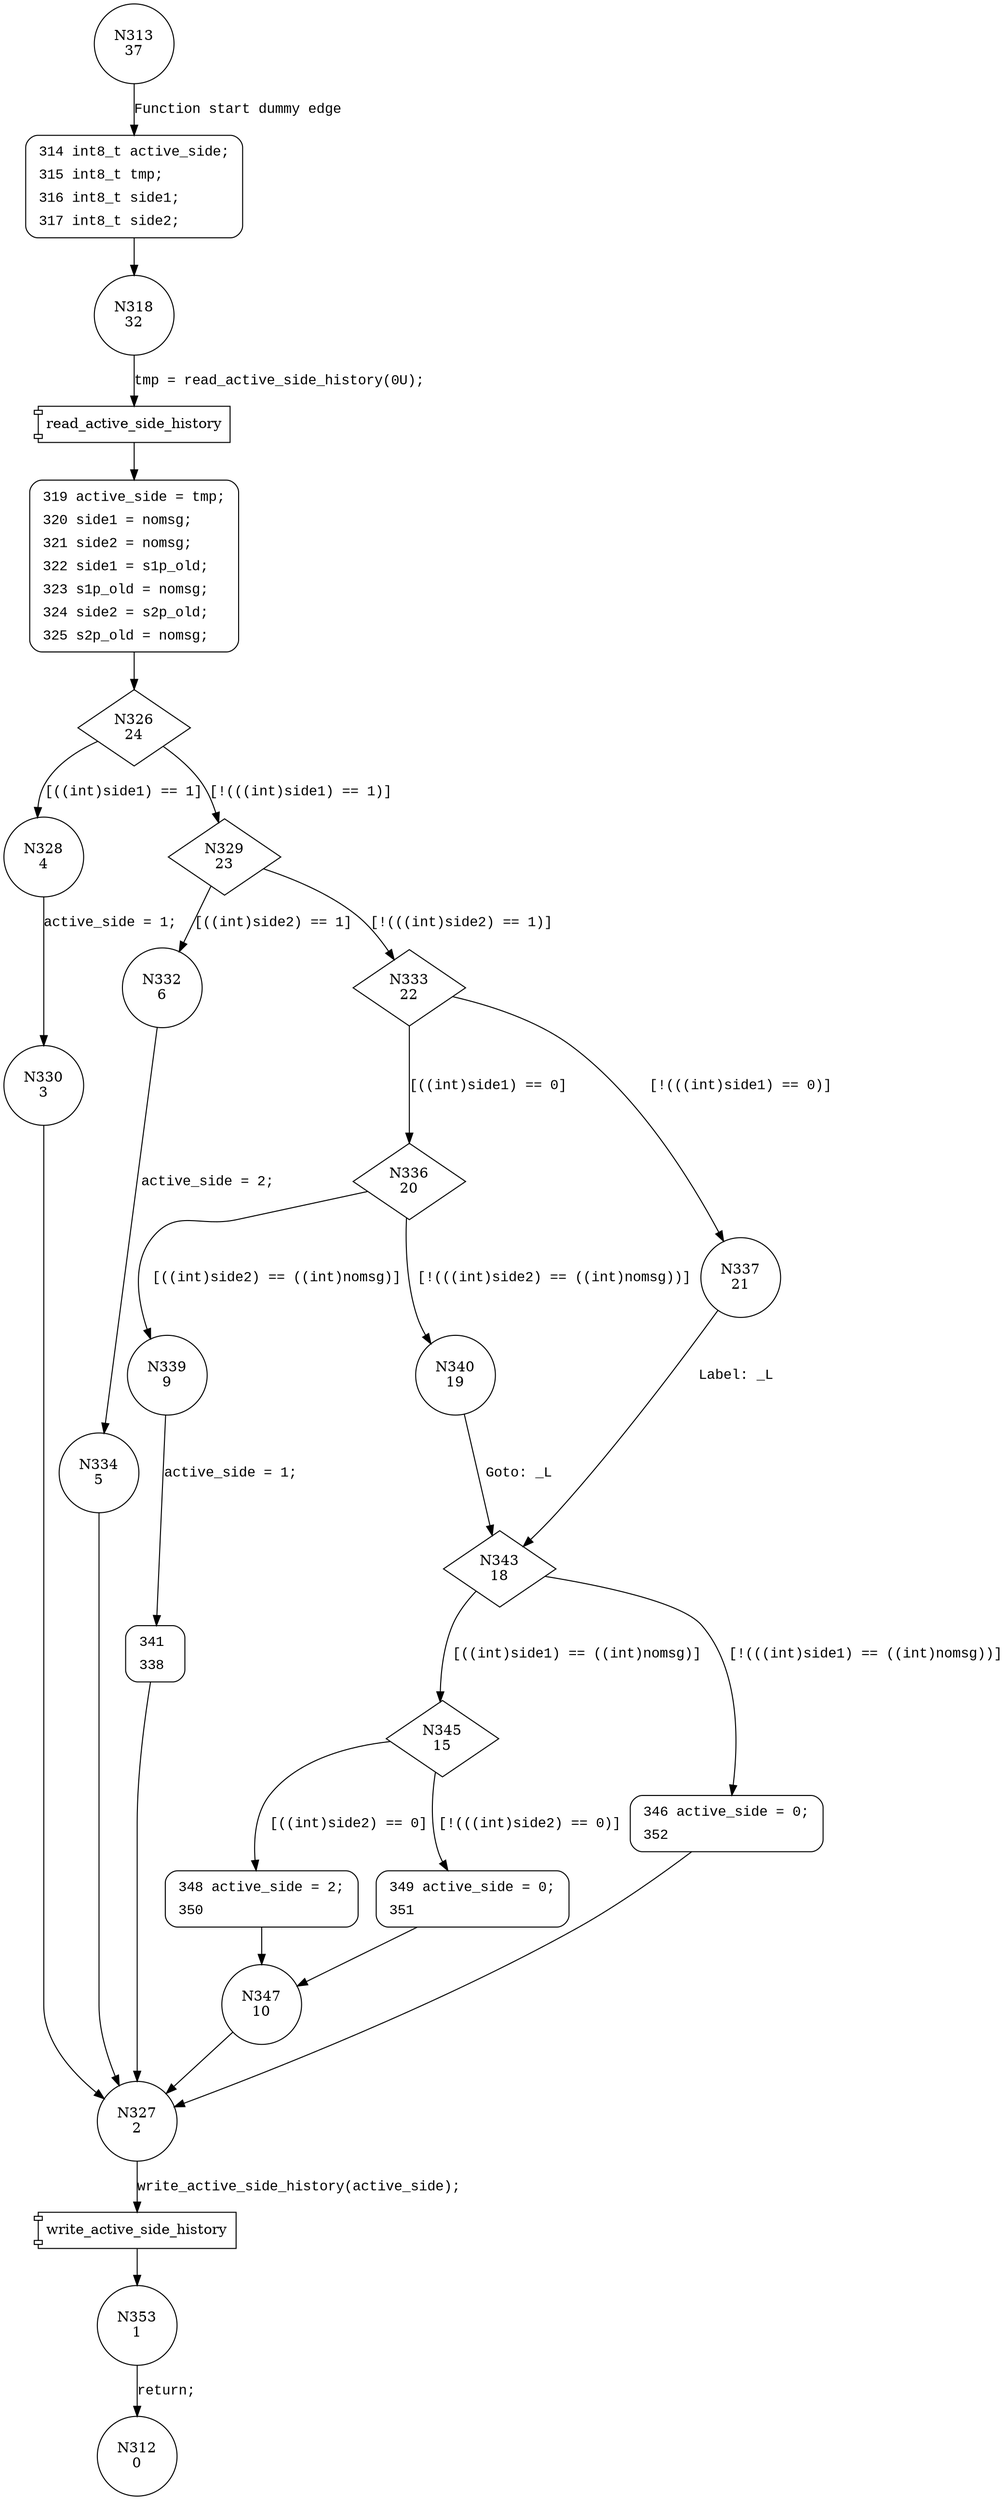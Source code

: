 digraph Pendulum_prism_task_each_pals_period {
313 [shape="circle" label="N313\n37"]
314 [shape="circle" label="N314\n36"]
318 [shape="circle" label="N318\n32"]
319 [shape="circle" label="N319\n31"]
326 [shape="diamond" label="N326\n24"]
328 [shape="circle" label="N328\n4"]
329 [shape="diamond" label="N329\n23"]
332 [shape="circle" label="N332\n6"]
333 [shape="diamond" label="N333\n22"]
336 [shape="diamond" label="N336\n20"]
337 [shape="circle" label="N337\n21"]
343 [shape="diamond" label="N343\n18"]
345 [shape="diamond" label="N345\n15"]
346 [shape="circle" label="N346\n17"]
327 [shape="circle" label="N327\n2"]
353 [shape="circle" label="N353\n1"]
348 [shape="circle" label="N348\n12"]
349 [shape="circle" label="N349\n14"]
347 [shape="circle" label="N347\n10"]
339 [shape="circle" label="N339\n9"]
340 [shape="circle" label="N340\n19"]
341 [shape="circle" label="N341\n8"]
334 [shape="circle" label="N334\n5"]
330 [shape="circle" label="N330\n3"]
312 [shape="circle" label="N312\n0"]
314 [style="filled,bold" penwidth="1" fillcolor="white" fontname="Courier New" shape="Mrecord" label=<<table border="0" cellborder="0" cellpadding="3" bgcolor="white"><tr><td align="right">314</td><td align="left">int8_t active_side;</td></tr><tr><td align="right">315</td><td align="left">int8_t tmp;</td></tr><tr><td align="right">316</td><td align="left">int8_t side1;</td></tr><tr><td align="right">317</td><td align="left">int8_t side2;</td></tr></table>>]
314 -> 318[label=""]
319 [style="filled,bold" penwidth="1" fillcolor="white" fontname="Courier New" shape="Mrecord" label=<<table border="0" cellborder="0" cellpadding="3" bgcolor="white"><tr><td align="right">319</td><td align="left">active_side = tmp;</td></tr><tr><td align="right">320</td><td align="left">side1 = nomsg;</td></tr><tr><td align="right">321</td><td align="left">side2 = nomsg;</td></tr><tr><td align="right">322</td><td align="left">side1 = s1p_old;</td></tr><tr><td align="right">323</td><td align="left">s1p_old = nomsg;</td></tr><tr><td align="right">324</td><td align="left">side2 = s2p_old;</td></tr><tr><td align="right">325</td><td align="left">s2p_old = nomsg;</td></tr></table>>]
319 -> 326[label=""]
346 [style="filled,bold" penwidth="1" fillcolor="white" fontname="Courier New" shape="Mrecord" label=<<table border="0" cellborder="0" cellpadding="3" bgcolor="white"><tr><td align="right">346</td><td align="left">active_side = 0;</td></tr><tr><td align="right">352</td><td align="left"></td></tr></table>>]
346 -> 327[label=""]
349 [style="filled,bold" penwidth="1" fillcolor="white" fontname="Courier New" shape="Mrecord" label=<<table border="0" cellborder="0" cellpadding="3" bgcolor="white"><tr><td align="right">349</td><td align="left">active_side = 0;</td></tr><tr><td align="right">351</td><td align="left"></td></tr></table>>]
349 -> 347[label=""]
348 [style="filled,bold" penwidth="1" fillcolor="white" fontname="Courier New" shape="Mrecord" label=<<table border="0" cellborder="0" cellpadding="3" bgcolor="white"><tr><td align="right">348</td><td align="left">active_side = 2;</td></tr><tr><td align="right">350</td><td align="left"></td></tr></table>>]
348 -> 347[label=""]
341 [style="filled,bold" penwidth="1" fillcolor="white" fontname="Courier New" shape="Mrecord" label=<<table border="0" cellborder="0" cellpadding="3" bgcolor="white"><tr><td align="right">341</td><td align="left"></td></tr><tr><td align="right">338</td><td align="left"></td></tr></table>>]
341 -> 327[label=""]
313 -> 314 [label="Function start dummy edge" fontname="Courier New"]
100038 [shape="component" label="read_active_side_history"]
318 -> 100038 [label="tmp = read_active_side_history(0U);" fontname="Courier New"]
100038 -> 319 [label="" fontname="Courier New"]
326 -> 328 [label="[((int)side1) == 1]" fontname="Courier New"]
326 -> 329 [label="[!(((int)side1) == 1)]" fontname="Courier New"]
329 -> 332 [label="[((int)side2) == 1]" fontname="Courier New"]
329 -> 333 [label="[!(((int)side2) == 1)]" fontname="Courier New"]
333 -> 336 [label="[((int)side1) == 0]" fontname="Courier New"]
333 -> 337 [label="[!(((int)side1) == 0)]" fontname="Courier New"]
343 -> 345 [label="[((int)side1) == ((int)nomsg)]" fontname="Courier New"]
343 -> 346 [label="[!(((int)side1) == ((int)nomsg))]" fontname="Courier New"]
100039 [shape="component" label="write_active_side_history"]
327 -> 100039 [label="write_active_side_history(active_side);" fontname="Courier New"]
100039 -> 353 [label="" fontname="Courier New"]
345 -> 348 [label="[((int)side2) == 0]" fontname="Courier New"]
345 -> 349 [label="[!(((int)side2) == 0)]" fontname="Courier New"]
347 -> 327 [label="" fontname="Courier New"]
336 -> 339 [label="[((int)side2) == ((int)nomsg)]" fontname="Courier New"]
336 -> 340 [label="[!(((int)side2) == ((int)nomsg))]" fontname="Courier New"]
339 -> 341 [label="active_side = 1;" fontname="Courier New"]
332 -> 334 [label="active_side = 2;" fontname="Courier New"]
328 -> 330 [label="active_side = 1;" fontname="Courier New"]
337 -> 343 [label="Label: _L" fontname="Courier New"]
353 -> 312 [label="return;" fontname="Courier New"]
340 -> 343 [label="Goto: _L" fontname="Courier New"]
334 -> 327 [label="" fontname="Courier New"]
330 -> 327 [label="" fontname="Courier New"]
}